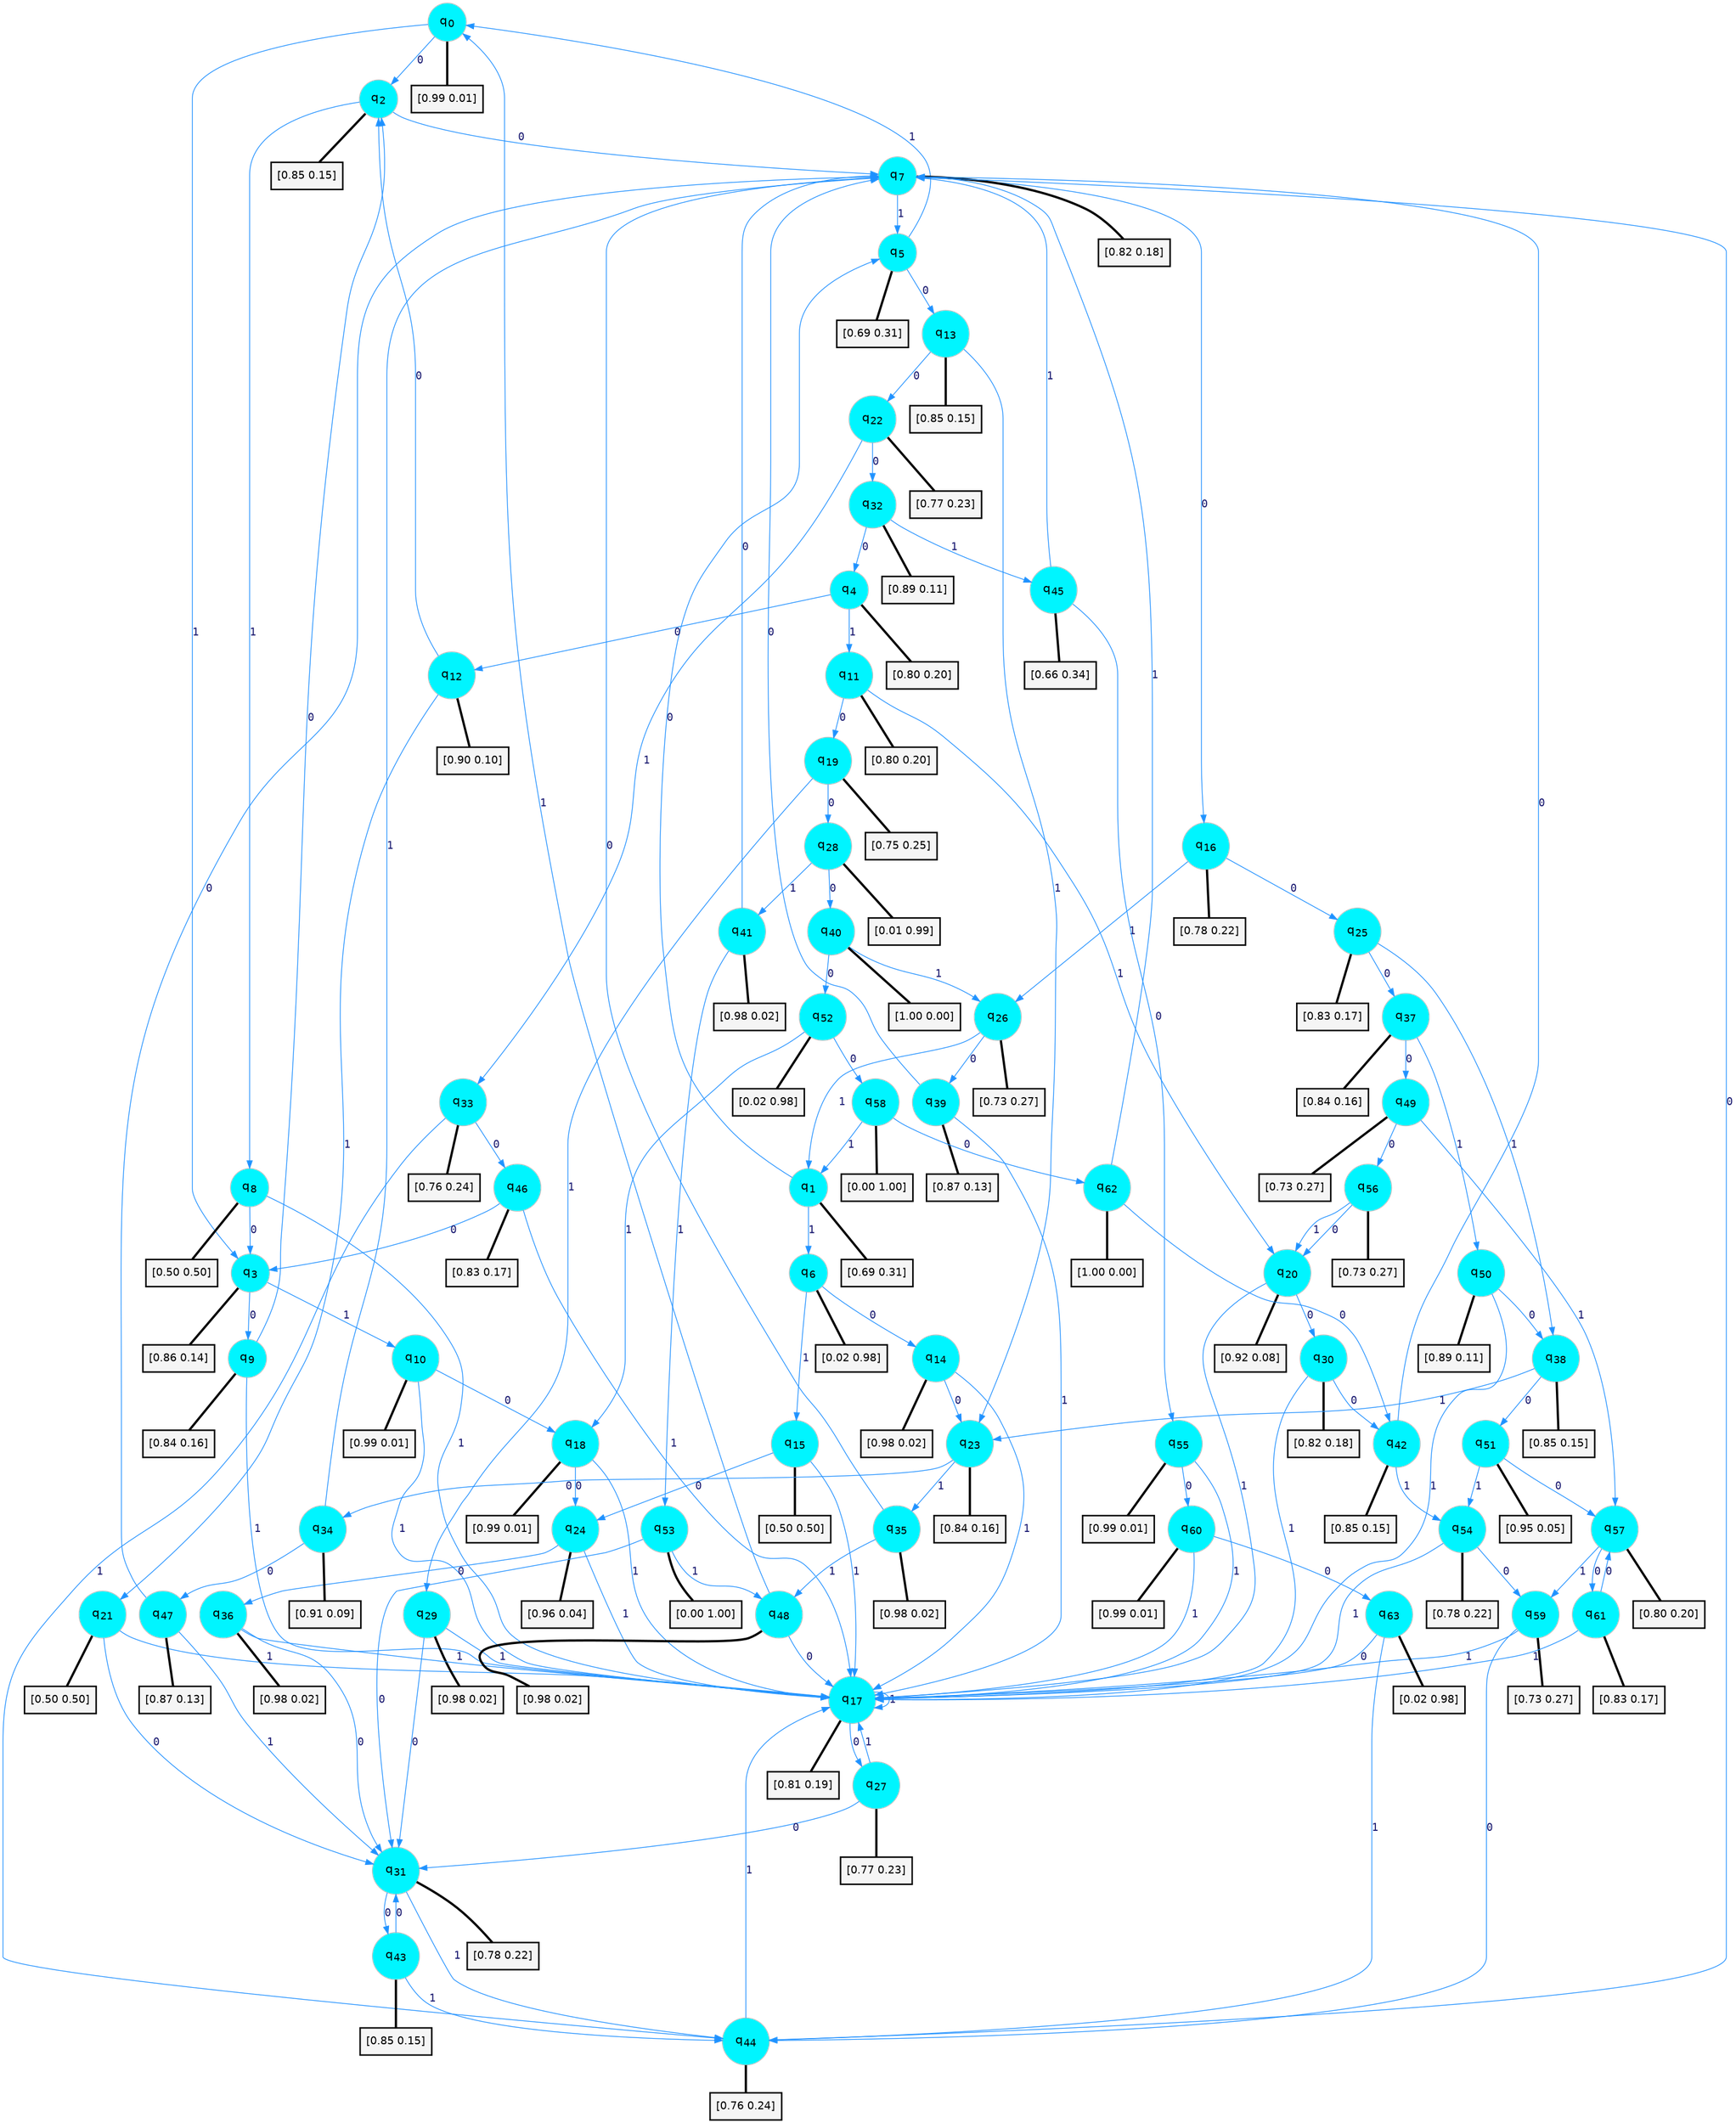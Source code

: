 digraph G {
graph [
bgcolor=transparent, dpi=300, rankdir=TD, size="40,25"];
node [
color=gray, fillcolor=turquoise1, fontcolor=black, fontname=Helvetica, fontsize=16, fontweight=bold, shape=circle, style=filled];
edge [
arrowsize=1, color=dodgerblue1, fontcolor=midnightblue, fontname=courier, fontweight=bold, penwidth=1, style=solid, weight=20];
0[label=<q<SUB>0</SUB>>];
1[label=<q<SUB>1</SUB>>];
2[label=<q<SUB>2</SUB>>];
3[label=<q<SUB>3</SUB>>];
4[label=<q<SUB>4</SUB>>];
5[label=<q<SUB>5</SUB>>];
6[label=<q<SUB>6</SUB>>];
7[label=<q<SUB>7</SUB>>];
8[label=<q<SUB>8</SUB>>];
9[label=<q<SUB>9</SUB>>];
10[label=<q<SUB>10</SUB>>];
11[label=<q<SUB>11</SUB>>];
12[label=<q<SUB>12</SUB>>];
13[label=<q<SUB>13</SUB>>];
14[label=<q<SUB>14</SUB>>];
15[label=<q<SUB>15</SUB>>];
16[label=<q<SUB>16</SUB>>];
17[label=<q<SUB>17</SUB>>];
18[label=<q<SUB>18</SUB>>];
19[label=<q<SUB>19</SUB>>];
20[label=<q<SUB>20</SUB>>];
21[label=<q<SUB>21</SUB>>];
22[label=<q<SUB>22</SUB>>];
23[label=<q<SUB>23</SUB>>];
24[label=<q<SUB>24</SUB>>];
25[label=<q<SUB>25</SUB>>];
26[label=<q<SUB>26</SUB>>];
27[label=<q<SUB>27</SUB>>];
28[label=<q<SUB>28</SUB>>];
29[label=<q<SUB>29</SUB>>];
30[label=<q<SUB>30</SUB>>];
31[label=<q<SUB>31</SUB>>];
32[label=<q<SUB>32</SUB>>];
33[label=<q<SUB>33</SUB>>];
34[label=<q<SUB>34</SUB>>];
35[label=<q<SUB>35</SUB>>];
36[label=<q<SUB>36</SUB>>];
37[label=<q<SUB>37</SUB>>];
38[label=<q<SUB>38</SUB>>];
39[label=<q<SUB>39</SUB>>];
40[label=<q<SUB>40</SUB>>];
41[label=<q<SUB>41</SUB>>];
42[label=<q<SUB>42</SUB>>];
43[label=<q<SUB>43</SUB>>];
44[label=<q<SUB>44</SUB>>];
45[label=<q<SUB>45</SUB>>];
46[label=<q<SUB>46</SUB>>];
47[label=<q<SUB>47</SUB>>];
48[label=<q<SUB>48</SUB>>];
49[label=<q<SUB>49</SUB>>];
50[label=<q<SUB>50</SUB>>];
51[label=<q<SUB>51</SUB>>];
52[label=<q<SUB>52</SUB>>];
53[label=<q<SUB>53</SUB>>];
54[label=<q<SUB>54</SUB>>];
55[label=<q<SUB>55</SUB>>];
56[label=<q<SUB>56</SUB>>];
57[label=<q<SUB>57</SUB>>];
58[label=<q<SUB>58</SUB>>];
59[label=<q<SUB>59</SUB>>];
60[label=<q<SUB>60</SUB>>];
61[label=<q<SUB>61</SUB>>];
62[label=<q<SUB>62</SUB>>];
63[label=<q<SUB>63</SUB>>];
64[label="[0.99 0.01]", shape=box,fontcolor=black, fontname=Helvetica, fontsize=14, penwidth=2, fillcolor=whitesmoke,color=black];
65[label="[0.69 0.31]", shape=box,fontcolor=black, fontname=Helvetica, fontsize=14, penwidth=2, fillcolor=whitesmoke,color=black];
66[label="[0.85 0.15]", shape=box,fontcolor=black, fontname=Helvetica, fontsize=14, penwidth=2, fillcolor=whitesmoke,color=black];
67[label="[0.86 0.14]", shape=box,fontcolor=black, fontname=Helvetica, fontsize=14, penwidth=2, fillcolor=whitesmoke,color=black];
68[label="[0.80 0.20]", shape=box,fontcolor=black, fontname=Helvetica, fontsize=14, penwidth=2, fillcolor=whitesmoke,color=black];
69[label="[0.69 0.31]", shape=box,fontcolor=black, fontname=Helvetica, fontsize=14, penwidth=2, fillcolor=whitesmoke,color=black];
70[label="[0.02 0.98]", shape=box,fontcolor=black, fontname=Helvetica, fontsize=14, penwidth=2, fillcolor=whitesmoke,color=black];
71[label="[0.82 0.18]", shape=box,fontcolor=black, fontname=Helvetica, fontsize=14, penwidth=2, fillcolor=whitesmoke,color=black];
72[label="[0.50 0.50]", shape=box,fontcolor=black, fontname=Helvetica, fontsize=14, penwidth=2, fillcolor=whitesmoke,color=black];
73[label="[0.84 0.16]", shape=box,fontcolor=black, fontname=Helvetica, fontsize=14, penwidth=2, fillcolor=whitesmoke,color=black];
74[label="[0.99 0.01]", shape=box,fontcolor=black, fontname=Helvetica, fontsize=14, penwidth=2, fillcolor=whitesmoke,color=black];
75[label="[0.80 0.20]", shape=box,fontcolor=black, fontname=Helvetica, fontsize=14, penwidth=2, fillcolor=whitesmoke,color=black];
76[label="[0.90 0.10]", shape=box,fontcolor=black, fontname=Helvetica, fontsize=14, penwidth=2, fillcolor=whitesmoke,color=black];
77[label="[0.85 0.15]", shape=box,fontcolor=black, fontname=Helvetica, fontsize=14, penwidth=2, fillcolor=whitesmoke,color=black];
78[label="[0.98 0.02]", shape=box,fontcolor=black, fontname=Helvetica, fontsize=14, penwidth=2, fillcolor=whitesmoke,color=black];
79[label="[0.50 0.50]", shape=box,fontcolor=black, fontname=Helvetica, fontsize=14, penwidth=2, fillcolor=whitesmoke,color=black];
80[label="[0.78 0.22]", shape=box,fontcolor=black, fontname=Helvetica, fontsize=14, penwidth=2, fillcolor=whitesmoke,color=black];
81[label="[0.81 0.19]", shape=box,fontcolor=black, fontname=Helvetica, fontsize=14, penwidth=2, fillcolor=whitesmoke,color=black];
82[label="[0.99 0.01]", shape=box,fontcolor=black, fontname=Helvetica, fontsize=14, penwidth=2, fillcolor=whitesmoke,color=black];
83[label="[0.75 0.25]", shape=box,fontcolor=black, fontname=Helvetica, fontsize=14, penwidth=2, fillcolor=whitesmoke,color=black];
84[label="[0.92 0.08]", shape=box,fontcolor=black, fontname=Helvetica, fontsize=14, penwidth=2, fillcolor=whitesmoke,color=black];
85[label="[0.50 0.50]", shape=box,fontcolor=black, fontname=Helvetica, fontsize=14, penwidth=2, fillcolor=whitesmoke,color=black];
86[label="[0.77 0.23]", shape=box,fontcolor=black, fontname=Helvetica, fontsize=14, penwidth=2, fillcolor=whitesmoke,color=black];
87[label="[0.84 0.16]", shape=box,fontcolor=black, fontname=Helvetica, fontsize=14, penwidth=2, fillcolor=whitesmoke,color=black];
88[label="[0.96 0.04]", shape=box,fontcolor=black, fontname=Helvetica, fontsize=14, penwidth=2, fillcolor=whitesmoke,color=black];
89[label="[0.83 0.17]", shape=box,fontcolor=black, fontname=Helvetica, fontsize=14, penwidth=2, fillcolor=whitesmoke,color=black];
90[label="[0.73 0.27]", shape=box,fontcolor=black, fontname=Helvetica, fontsize=14, penwidth=2, fillcolor=whitesmoke,color=black];
91[label="[0.77 0.23]", shape=box,fontcolor=black, fontname=Helvetica, fontsize=14, penwidth=2, fillcolor=whitesmoke,color=black];
92[label="[0.01 0.99]", shape=box,fontcolor=black, fontname=Helvetica, fontsize=14, penwidth=2, fillcolor=whitesmoke,color=black];
93[label="[0.98 0.02]", shape=box,fontcolor=black, fontname=Helvetica, fontsize=14, penwidth=2, fillcolor=whitesmoke,color=black];
94[label="[0.82 0.18]", shape=box,fontcolor=black, fontname=Helvetica, fontsize=14, penwidth=2, fillcolor=whitesmoke,color=black];
95[label="[0.78 0.22]", shape=box,fontcolor=black, fontname=Helvetica, fontsize=14, penwidth=2, fillcolor=whitesmoke,color=black];
96[label="[0.89 0.11]", shape=box,fontcolor=black, fontname=Helvetica, fontsize=14, penwidth=2, fillcolor=whitesmoke,color=black];
97[label="[0.76 0.24]", shape=box,fontcolor=black, fontname=Helvetica, fontsize=14, penwidth=2, fillcolor=whitesmoke,color=black];
98[label="[0.91 0.09]", shape=box,fontcolor=black, fontname=Helvetica, fontsize=14, penwidth=2, fillcolor=whitesmoke,color=black];
99[label="[0.98 0.02]", shape=box,fontcolor=black, fontname=Helvetica, fontsize=14, penwidth=2, fillcolor=whitesmoke,color=black];
100[label="[0.98 0.02]", shape=box,fontcolor=black, fontname=Helvetica, fontsize=14, penwidth=2, fillcolor=whitesmoke,color=black];
101[label="[0.84 0.16]", shape=box,fontcolor=black, fontname=Helvetica, fontsize=14, penwidth=2, fillcolor=whitesmoke,color=black];
102[label="[0.85 0.15]", shape=box,fontcolor=black, fontname=Helvetica, fontsize=14, penwidth=2, fillcolor=whitesmoke,color=black];
103[label="[0.87 0.13]", shape=box,fontcolor=black, fontname=Helvetica, fontsize=14, penwidth=2, fillcolor=whitesmoke,color=black];
104[label="[1.00 0.00]", shape=box,fontcolor=black, fontname=Helvetica, fontsize=14, penwidth=2, fillcolor=whitesmoke,color=black];
105[label="[0.98 0.02]", shape=box,fontcolor=black, fontname=Helvetica, fontsize=14, penwidth=2, fillcolor=whitesmoke,color=black];
106[label="[0.85 0.15]", shape=box,fontcolor=black, fontname=Helvetica, fontsize=14, penwidth=2, fillcolor=whitesmoke,color=black];
107[label="[0.85 0.15]", shape=box,fontcolor=black, fontname=Helvetica, fontsize=14, penwidth=2, fillcolor=whitesmoke,color=black];
108[label="[0.76 0.24]", shape=box,fontcolor=black, fontname=Helvetica, fontsize=14, penwidth=2, fillcolor=whitesmoke,color=black];
109[label="[0.66 0.34]", shape=box,fontcolor=black, fontname=Helvetica, fontsize=14, penwidth=2, fillcolor=whitesmoke,color=black];
110[label="[0.83 0.17]", shape=box,fontcolor=black, fontname=Helvetica, fontsize=14, penwidth=2, fillcolor=whitesmoke,color=black];
111[label="[0.87 0.13]", shape=box,fontcolor=black, fontname=Helvetica, fontsize=14, penwidth=2, fillcolor=whitesmoke,color=black];
112[label="[0.98 0.02]", shape=box,fontcolor=black, fontname=Helvetica, fontsize=14, penwidth=2, fillcolor=whitesmoke,color=black];
113[label="[0.73 0.27]", shape=box,fontcolor=black, fontname=Helvetica, fontsize=14, penwidth=2, fillcolor=whitesmoke,color=black];
114[label="[0.89 0.11]", shape=box,fontcolor=black, fontname=Helvetica, fontsize=14, penwidth=2, fillcolor=whitesmoke,color=black];
115[label="[0.95 0.05]", shape=box,fontcolor=black, fontname=Helvetica, fontsize=14, penwidth=2, fillcolor=whitesmoke,color=black];
116[label="[0.02 0.98]", shape=box,fontcolor=black, fontname=Helvetica, fontsize=14, penwidth=2, fillcolor=whitesmoke,color=black];
117[label="[0.00 1.00]", shape=box,fontcolor=black, fontname=Helvetica, fontsize=14, penwidth=2, fillcolor=whitesmoke,color=black];
118[label="[0.78 0.22]", shape=box,fontcolor=black, fontname=Helvetica, fontsize=14, penwidth=2, fillcolor=whitesmoke,color=black];
119[label="[0.99 0.01]", shape=box,fontcolor=black, fontname=Helvetica, fontsize=14, penwidth=2, fillcolor=whitesmoke,color=black];
120[label="[0.73 0.27]", shape=box,fontcolor=black, fontname=Helvetica, fontsize=14, penwidth=2, fillcolor=whitesmoke,color=black];
121[label="[0.80 0.20]", shape=box,fontcolor=black, fontname=Helvetica, fontsize=14, penwidth=2, fillcolor=whitesmoke,color=black];
122[label="[0.00 1.00]", shape=box,fontcolor=black, fontname=Helvetica, fontsize=14, penwidth=2, fillcolor=whitesmoke,color=black];
123[label="[0.73 0.27]", shape=box,fontcolor=black, fontname=Helvetica, fontsize=14, penwidth=2, fillcolor=whitesmoke,color=black];
124[label="[0.99 0.01]", shape=box,fontcolor=black, fontname=Helvetica, fontsize=14, penwidth=2, fillcolor=whitesmoke,color=black];
125[label="[0.83 0.17]", shape=box,fontcolor=black, fontname=Helvetica, fontsize=14, penwidth=2, fillcolor=whitesmoke,color=black];
126[label="[1.00 0.00]", shape=box,fontcolor=black, fontname=Helvetica, fontsize=14, penwidth=2, fillcolor=whitesmoke,color=black];
127[label="[0.02 0.98]", shape=box,fontcolor=black, fontname=Helvetica, fontsize=14, penwidth=2, fillcolor=whitesmoke,color=black];
0->2 [label=0];
0->3 [label=1];
0->64 [arrowhead=none, penwidth=3,color=black];
1->5 [label=0];
1->6 [label=1];
1->65 [arrowhead=none, penwidth=3,color=black];
2->7 [label=0];
2->8 [label=1];
2->66 [arrowhead=none, penwidth=3,color=black];
3->9 [label=0];
3->10 [label=1];
3->67 [arrowhead=none, penwidth=3,color=black];
4->12 [label=0];
4->11 [label=1];
4->68 [arrowhead=none, penwidth=3,color=black];
5->13 [label=0];
5->0 [label=1];
5->69 [arrowhead=none, penwidth=3,color=black];
6->14 [label=0];
6->15 [label=1];
6->70 [arrowhead=none, penwidth=3,color=black];
7->16 [label=0];
7->5 [label=1];
7->71 [arrowhead=none, penwidth=3,color=black];
8->3 [label=0];
8->17 [label=1];
8->72 [arrowhead=none, penwidth=3,color=black];
9->2 [label=0];
9->17 [label=1];
9->73 [arrowhead=none, penwidth=3,color=black];
10->18 [label=0];
10->17 [label=1];
10->74 [arrowhead=none, penwidth=3,color=black];
11->19 [label=0];
11->20 [label=1];
11->75 [arrowhead=none, penwidth=3,color=black];
12->2 [label=0];
12->21 [label=1];
12->76 [arrowhead=none, penwidth=3,color=black];
13->22 [label=0];
13->23 [label=1];
13->77 [arrowhead=none, penwidth=3,color=black];
14->23 [label=0];
14->17 [label=1];
14->78 [arrowhead=none, penwidth=3,color=black];
15->24 [label=0];
15->17 [label=1];
15->79 [arrowhead=none, penwidth=3,color=black];
16->25 [label=0];
16->26 [label=1];
16->80 [arrowhead=none, penwidth=3,color=black];
17->27 [label=0];
17->17 [label=1];
17->81 [arrowhead=none, penwidth=3,color=black];
18->24 [label=0];
18->17 [label=1];
18->82 [arrowhead=none, penwidth=3,color=black];
19->28 [label=0];
19->29 [label=1];
19->83 [arrowhead=none, penwidth=3,color=black];
20->30 [label=0];
20->17 [label=1];
20->84 [arrowhead=none, penwidth=3,color=black];
21->31 [label=0];
21->17 [label=1];
21->85 [arrowhead=none, penwidth=3,color=black];
22->32 [label=0];
22->33 [label=1];
22->86 [arrowhead=none, penwidth=3,color=black];
23->34 [label=0];
23->35 [label=1];
23->87 [arrowhead=none, penwidth=3,color=black];
24->36 [label=0];
24->17 [label=1];
24->88 [arrowhead=none, penwidth=3,color=black];
25->37 [label=0];
25->38 [label=1];
25->89 [arrowhead=none, penwidth=3,color=black];
26->39 [label=0];
26->1 [label=1];
26->90 [arrowhead=none, penwidth=3,color=black];
27->31 [label=0];
27->17 [label=1];
27->91 [arrowhead=none, penwidth=3,color=black];
28->40 [label=0];
28->41 [label=1];
28->92 [arrowhead=none, penwidth=3,color=black];
29->31 [label=0];
29->17 [label=1];
29->93 [arrowhead=none, penwidth=3,color=black];
30->42 [label=0];
30->17 [label=1];
30->94 [arrowhead=none, penwidth=3,color=black];
31->43 [label=0];
31->44 [label=1];
31->95 [arrowhead=none, penwidth=3,color=black];
32->4 [label=0];
32->45 [label=1];
32->96 [arrowhead=none, penwidth=3,color=black];
33->46 [label=0];
33->44 [label=1];
33->97 [arrowhead=none, penwidth=3,color=black];
34->47 [label=0];
34->7 [label=1];
34->98 [arrowhead=none, penwidth=3,color=black];
35->7 [label=0];
35->48 [label=1];
35->99 [arrowhead=none, penwidth=3,color=black];
36->31 [label=0];
36->17 [label=1];
36->100 [arrowhead=none, penwidth=3,color=black];
37->49 [label=0];
37->50 [label=1];
37->101 [arrowhead=none, penwidth=3,color=black];
38->51 [label=0];
38->23 [label=1];
38->102 [arrowhead=none, penwidth=3,color=black];
39->7 [label=0];
39->17 [label=1];
39->103 [arrowhead=none, penwidth=3,color=black];
40->52 [label=0];
40->26 [label=1];
40->104 [arrowhead=none, penwidth=3,color=black];
41->7 [label=0];
41->53 [label=1];
41->105 [arrowhead=none, penwidth=3,color=black];
42->7 [label=0];
42->54 [label=1];
42->106 [arrowhead=none, penwidth=3,color=black];
43->31 [label=0];
43->44 [label=1];
43->107 [arrowhead=none, penwidth=3,color=black];
44->7 [label=0];
44->17 [label=1];
44->108 [arrowhead=none, penwidth=3,color=black];
45->55 [label=0];
45->7 [label=1];
45->109 [arrowhead=none, penwidth=3,color=black];
46->3 [label=0];
46->17 [label=1];
46->110 [arrowhead=none, penwidth=3,color=black];
47->7 [label=0];
47->31 [label=1];
47->111 [arrowhead=none, penwidth=3,color=black];
48->17 [label=0];
48->0 [label=1];
48->112 [arrowhead=none, penwidth=3,color=black];
49->56 [label=0];
49->57 [label=1];
49->113 [arrowhead=none, penwidth=3,color=black];
50->38 [label=0];
50->17 [label=1];
50->114 [arrowhead=none, penwidth=3,color=black];
51->57 [label=0];
51->54 [label=1];
51->115 [arrowhead=none, penwidth=3,color=black];
52->58 [label=0];
52->18 [label=1];
52->116 [arrowhead=none, penwidth=3,color=black];
53->31 [label=0];
53->48 [label=1];
53->117 [arrowhead=none, penwidth=3,color=black];
54->59 [label=0];
54->17 [label=1];
54->118 [arrowhead=none, penwidth=3,color=black];
55->60 [label=0];
55->17 [label=1];
55->119 [arrowhead=none, penwidth=3,color=black];
56->20 [label=0];
56->20 [label=1];
56->120 [arrowhead=none, penwidth=3,color=black];
57->61 [label=0];
57->59 [label=1];
57->121 [arrowhead=none, penwidth=3,color=black];
58->62 [label=0];
58->1 [label=1];
58->122 [arrowhead=none, penwidth=3,color=black];
59->44 [label=0];
59->17 [label=1];
59->123 [arrowhead=none, penwidth=3,color=black];
60->63 [label=0];
60->17 [label=1];
60->124 [arrowhead=none, penwidth=3,color=black];
61->57 [label=0];
61->17 [label=1];
61->125 [arrowhead=none, penwidth=3,color=black];
62->42 [label=0];
62->7 [label=1];
62->126 [arrowhead=none, penwidth=3,color=black];
63->17 [label=0];
63->44 [label=1];
63->127 [arrowhead=none, penwidth=3,color=black];
}
